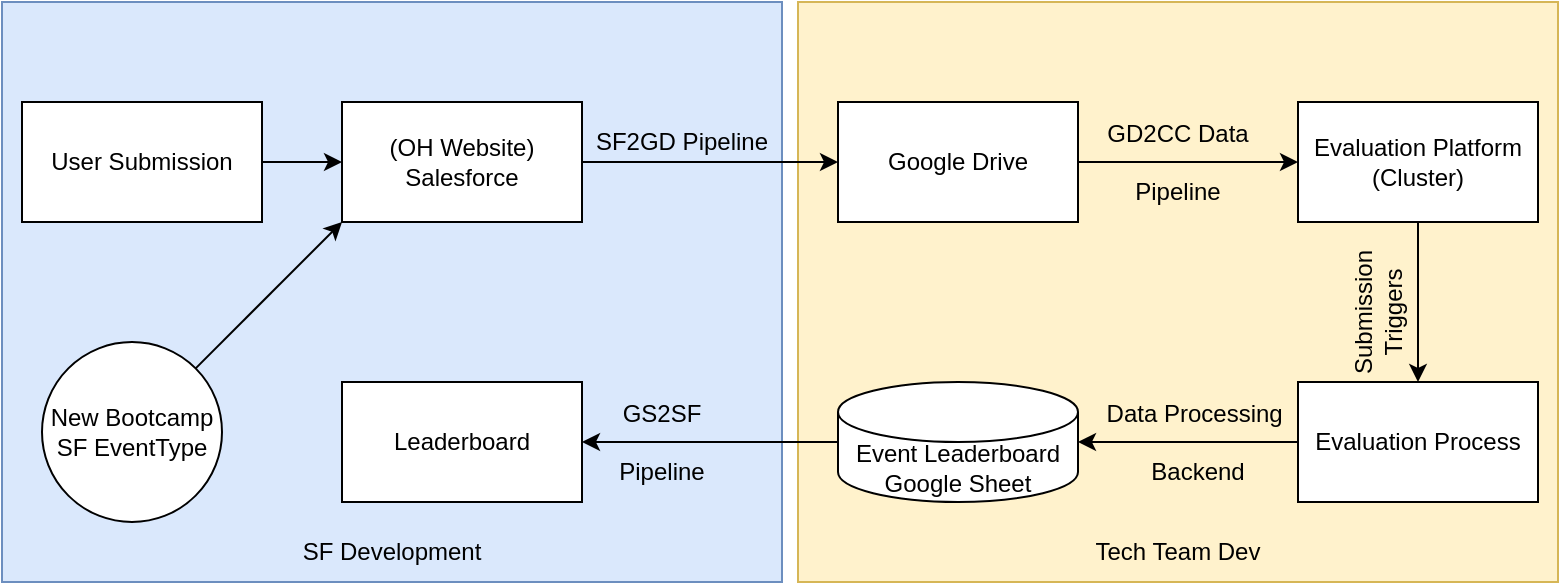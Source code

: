 <mxfile version="24.7.14">
  <diagram name="Page-1" id="oaaN-xaVI2owKklGk6Wr">
    <mxGraphModel dx="1226" dy="708" grid="1" gridSize="10" guides="1" tooltips="1" connect="1" arrows="1" fold="1" page="1" pageScale="1" pageWidth="827" pageHeight="1169" math="0" shadow="0">
      <root>
        <mxCell id="0" />
        <mxCell id="1" parent="0" />
        <mxCell id="_-sBluXxqgNnhQlg6VW2-16" value="" style="rounded=0;whiteSpace=wrap;html=1;fillColor=#fff2cc;strokeColor=#d6b656;" vertex="1" parent="1">
          <mxGeometry x="408" y="80" width="380" height="290" as="geometry" />
        </mxCell>
        <mxCell id="_-sBluXxqgNnhQlg6VW2-12" value="" style="rounded=0;whiteSpace=wrap;html=1;fillColor=#dae8fc;strokeColor=#6c8ebf;" vertex="1" parent="1">
          <mxGeometry x="10" y="80" width="390" height="290" as="geometry" />
        </mxCell>
        <mxCell id="gr2pJImmbowWirLbpPVM-4" value="" style="edgeStyle=orthogonalEdgeStyle;rounded=0;orthogonalLoop=1;jettySize=auto;html=1;" parent="1" source="gr2pJImmbowWirLbpPVM-2" target="gr2pJImmbowWirLbpPVM-3" edge="1">
          <mxGeometry relative="1" as="geometry" />
        </mxCell>
        <mxCell id="gr2pJImmbowWirLbpPVM-2" value="Evaluation Process" style="rounded=0;whiteSpace=wrap;html=1;" parent="1" vertex="1">
          <mxGeometry x="658" y="270" width="120" height="60" as="geometry" />
        </mxCell>
        <mxCell id="gr2pJImmbowWirLbpPVM-6" value="" style="edgeStyle=orthogonalEdgeStyle;rounded=0;orthogonalLoop=1;jettySize=auto;html=1;" parent="1" source="gr2pJImmbowWirLbpPVM-3" target="gr2pJImmbowWirLbpPVM-5" edge="1">
          <mxGeometry relative="1" as="geometry" />
        </mxCell>
        <mxCell id="gr2pJImmbowWirLbpPVM-3" value="Event Leaderboard&lt;div&gt;Google Sheet&lt;/div&gt;" style="shape=cylinder3;whiteSpace=wrap;html=1;boundedLbl=1;backgroundOutline=1;size=15;" parent="1" vertex="1">
          <mxGeometry x="428" y="270" width="120" height="60" as="geometry" />
        </mxCell>
        <mxCell id="gr2pJImmbowWirLbpPVM-5" value="Leaderboard" style="rounded=0;whiteSpace=wrap;html=1;" parent="1" vertex="1">
          <mxGeometry x="180" y="270" width="120" height="60" as="geometry" />
        </mxCell>
        <mxCell id="gr2pJImmbowWirLbpPVM-11" value="" style="edgeStyle=orthogonalEdgeStyle;rounded=0;orthogonalLoop=1;jettySize=auto;html=1;" parent="1" source="gr2pJImmbowWirLbpPVM-8" target="gr2pJImmbowWirLbpPVM-10" edge="1">
          <mxGeometry relative="1" as="geometry" />
        </mxCell>
        <mxCell id="gr2pJImmbowWirLbpPVM-8" value="User Submission" style="rounded=0;whiteSpace=wrap;html=1;" parent="1" vertex="1">
          <mxGeometry x="20" y="130" width="120" height="60" as="geometry" />
        </mxCell>
        <mxCell id="gr2pJImmbowWirLbpPVM-13" value="" style="edgeStyle=orthogonalEdgeStyle;rounded=0;orthogonalLoop=1;jettySize=auto;html=1;" parent="1" source="gr2pJImmbowWirLbpPVM-10" target="gr2pJImmbowWirLbpPVM-12" edge="1">
          <mxGeometry relative="1" as="geometry" />
        </mxCell>
        <mxCell id="gr2pJImmbowWirLbpPVM-10" value="&lt;div&gt;(OH Website)&lt;/div&gt;Salesforce" style="whiteSpace=wrap;html=1;rounded=0;" parent="1" vertex="1">
          <mxGeometry x="180" y="130" width="120" height="60" as="geometry" />
        </mxCell>
        <mxCell id="gr2pJImmbowWirLbpPVM-15" value="" style="edgeStyle=orthogonalEdgeStyle;rounded=0;orthogonalLoop=1;jettySize=auto;html=1;" parent="1" source="gr2pJImmbowWirLbpPVM-12" target="gr2pJImmbowWirLbpPVM-14" edge="1">
          <mxGeometry relative="1" as="geometry" />
        </mxCell>
        <mxCell id="gr2pJImmbowWirLbpPVM-12" value="Google Drive" style="whiteSpace=wrap;html=1;rounded=0;" parent="1" vertex="1">
          <mxGeometry x="428" y="130" width="120" height="60" as="geometry" />
        </mxCell>
        <mxCell id="gr2pJImmbowWirLbpPVM-16" value="" style="edgeStyle=orthogonalEdgeStyle;rounded=0;orthogonalLoop=1;jettySize=auto;html=1;" parent="1" source="gr2pJImmbowWirLbpPVM-14" target="gr2pJImmbowWirLbpPVM-2" edge="1">
          <mxGeometry relative="1" as="geometry" />
        </mxCell>
        <mxCell id="gr2pJImmbowWirLbpPVM-14" value="Evaluation Platform&lt;div&gt;(Cluster)&lt;/div&gt;" style="whiteSpace=wrap;html=1;rounded=0;" parent="1" vertex="1">
          <mxGeometry x="658" y="130" width="120" height="60" as="geometry" />
        </mxCell>
        <mxCell id="_-sBluXxqgNnhQlg6VW2-1" value="SF2GD Pipeline" style="text;html=1;align=center;verticalAlign=middle;whiteSpace=wrap;rounded=0;" vertex="1" parent="1">
          <mxGeometry x="300" y="140" width="100" height="20" as="geometry" />
        </mxCell>
        <mxCell id="_-sBluXxqgNnhQlg6VW2-3" value="GD2CC Data&lt;div&gt;&lt;br&gt;&lt;/div&gt;&lt;div&gt;Pipeline&lt;/div&gt;" style="text;html=1;align=center;verticalAlign=middle;whiteSpace=wrap;rounded=0;" vertex="1" parent="1">
          <mxGeometry x="518" y="145" width="160" height="30" as="geometry" />
        </mxCell>
        <mxCell id="_-sBluXxqgNnhQlg6VW2-5" value="Submission Triggers" style="text;html=1;align=center;verticalAlign=middle;whiteSpace=wrap;rounded=0;rotation=-90;" vertex="1" parent="1">
          <mxGeometry x="668" y="220" width="60" height="30" as="geometry" />
        </mxCell>
        <mxCell id="_-sBluXxqgNnhQlg6VW2-6" value="Data Processing&amp;nbsp;&lt;div&gt;&lt;br&gt;&lt;/div&gt;&lt;div&gt;Backend&lt;/div&gt;" style="text;html=1;align=center;verticalAlign=middle;whiteSpace=wrap;rounded=0;rotation=0;" vertex="1" parent="1">
          <mxGeometry x="558" y="285" width="100" height="30" as="geometry" />
        </mxCell>
        <mxCell id="_-sBluXxqgNnhQlg6VW2-11" value="GS2SF&lt;div&gt;&lt;br&gt;&lt;/div&gt;&lt;div&gt;Pipeline&lt;/div&gt;" style="text;html=1;align=center;verticalAlign=middle;whiteSpace=wrap;rounded=0;" vertex="1" parent="1">
          <mxGeometry x="310" y="285" width="60" height="30" as="geometry" />
        </mxCell>
        <mxCell id="_-sBluXxqgNnhQlg6VW2-13" value="SF Development" style="text;html=1;align=center;verticalAlign=middle;whiteSpace=wrap;rounded=0;" vertex="1" parent="1">
          <mxGeometry x="155" y="340" width="100" height="30" as="geometry" />
        </mxCell>
        <mxCell id="_-sBluXxqgNnhQlg6VW2-14" value="New Bootcamp&lt;div&gt;SF EventType&lt;/div&gt;" style="ellipse;whiteSpace=wrap;html=1;aspect=fixed;" vertex="1" parent="1">
          <mxGeometry x="30" y="250" width="90" height="90" as="geometry" />
        </mxCell>
        <mxCell id="_-sBluXxqgNnhQlg6VW2-15" value="" style="endArrow=classic;html=1;rounded=0;exitX=1;exitY=0;exitDx=0;exitDy=0;entryX=0;entryY=1;entryDx=0;entryDy=0;" edge="1" parent="1" source="_-sBluXxqgNnhQlg6VW2-14" target="gr2pJImmbowWirLbpPVM-10">
          <mxGeometry width="50" height="50" relative="1" as="geometry">
            <mxPoint x="480" y="390" as="sourcePoint" />
            <mxPoint x="530" y="340" as="targetPoint" />
          </mxGeometry>
        </mxCell>
        <mxCell id="_-sBluXxqgNnhQlg6VW2-17" value="Tech Team Dev" style="text;html=1;align=center;verticalAlign=middle;whiteSpace=wrap;rounded=0;" vertex="1" parent="1">
          <mxGeometry x="538" y="340" width="120" height="30" as="geometry" />
        </mxCell>
      </root>
    </mxGraphModel>
  </diagram>
</mxfile>
